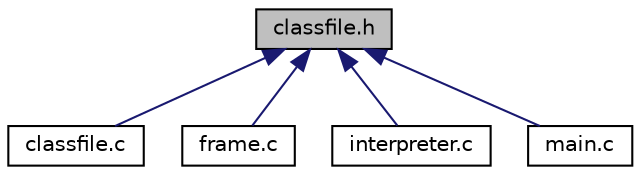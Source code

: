 digraph "classfile.h"
{
  edge [fontname="Helvetica",fontsize="10",labelfontname="Helvetica",labelfontsize="10"];
  node [fontname="Helvetica",fontsize="10",shape=record];
  Node1 [label="classfile.h",height=0.2,width=0.4,color="black", fillcolor="grey75", style="filled", fontcolor="black"];
  Node1 -> Node2 [dir="back",color="midnightblue",fontsize="10",style="solid",fontname="Helvetica"];
  Node2 [label="classfile.c",height=0.2,width=0.4,color="black", fillcolor="white", style="filled",URL="$classfile_8c.html",tooltip="Classfile functions  Funções de apoio e leitura do ClassFile (bytecode) "];
  Node1 -> Node3 [dir="back",color="midnightblue",fontsize="10",style="solid",fontname="Helvetica"];
  Node3 [label="frame.c",height=0.2,width=0.4,color="black", fillcolor="white", style="filled",URL="$frame_8c.html",tooltip="Criação do Frame da JVM. "];
  Node1 -> Node4 [dir="back",color="midnightblue",fontsize="10",style="solid",fontname="Helvetica"];
  Node4 [label="interpreter.c",height=0.2,width=0.4,color="black", fillcolor="white", style="filled",URL="$interpreter_8c.html",tooltip="Implementação das instruções de execução da JVM.  Contém a implementação de todas as instruções da JV..."];
  Node1 -> Node5 [dir="back",color="midnightblue",fontsize="10",style="solid",fontname="Helvetica"];
  Node5 [label="main.c",height=0.2,width=0.4,color="black", fillcolor="white", style="filled",URL="$main_8c.html"];
}
